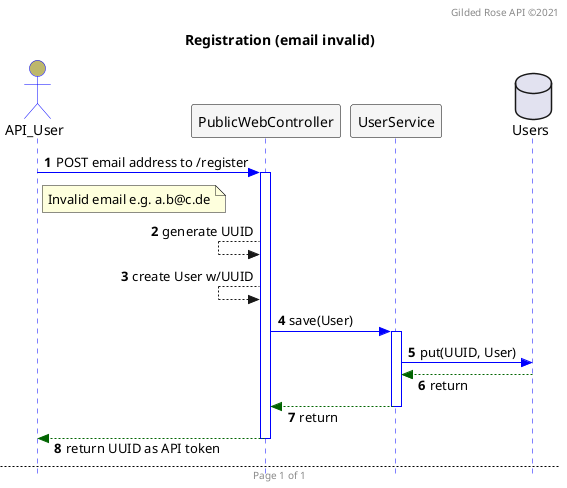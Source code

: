 @startuml

autonumber
header Gilded Rose API ©2021
footer Page 1 of 1
hide footbox

skinparam responseMessageBelowArrow true
skinparam sequence {
  ActorBackgroundColor DarkKhaki
  ActorBorderColor Blue
  DatabaseBackgroundColor Gray
  DatabaseBorderColor Black
  LifeLineBorderColor Blue
  ParticipantBackgroundColor WhiteSmoke
  ParticipantBorderColor Black
}
skinparam style strictuml

title Registration (email invalid)

actor API_User
participant PublicWebController
participant UserService
database Users

API_User -[#0000FF]> PublicWebController : POST email address to /register
note right of API_User
 Invalid email e.g. a.b@c.de
end note
activate PublicWebController
PublicWebController <-- PublicWebController : generate UUID
PublicWebController <-- PublicWebController : create User w/UUID
PublicWebController -[#0000FF]> UserService : save(User)
activate UserService
UserService -[#0000FF]> Users : put(UUID, User)
UserService <[#DarkGreen]-- Users : return
PublicWebController <[#DarkGreen]-- UserService : return
deactivate UserService
API_User <[#DarkGreen]-- PublicWebController : return UUID as API token
deactivate PublicWebController

newpage Registration (fail: malformed email)
API_User -[#0000FF]> PublicWebController : POST email address to /register
note right of API_User
 Malformed email e.g. abc@@def
end note

@enduml


